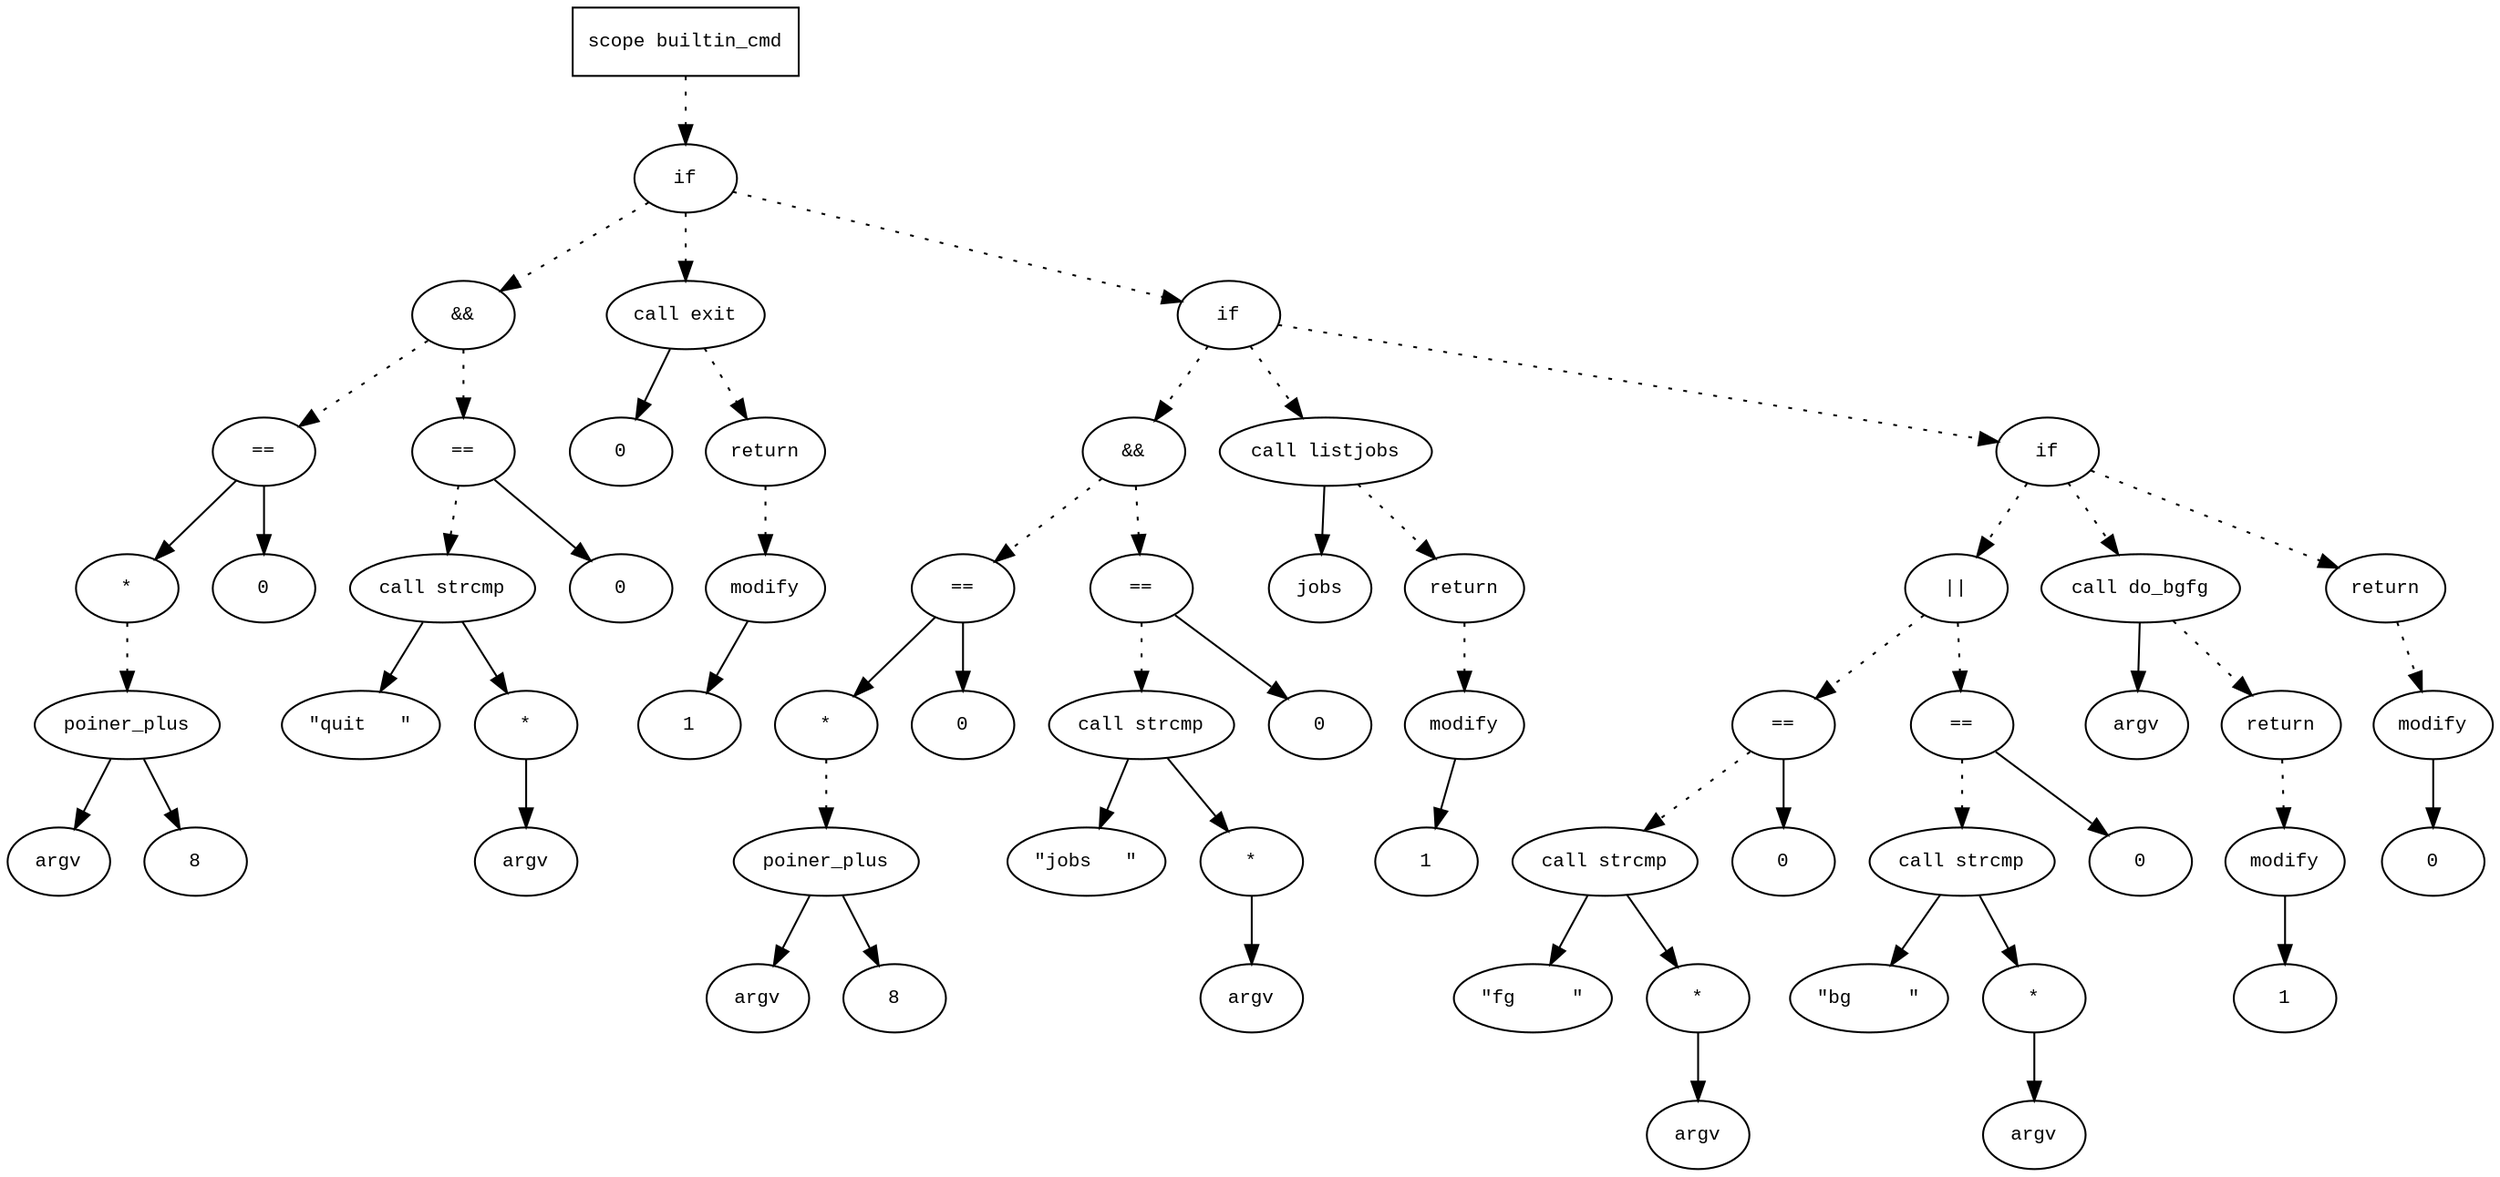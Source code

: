 digraph AST {
  graph [fontname="Times New Roman",fontsize=10];
  node  [fontname="Courier New",fontsize=10];
  edge  [fontname="Times New Roman",fontsize=10];

  node1 [label="scope builtin_cmd",shape=box];
  node2 [label="if",shape=ellipse];
  node1 -> node2 [style=dotted];
  node3 [label="&&",shape=ellipse];
  node4 [label="==",shape=ellipse];
  node5 [label="*",shape=ellipse];
  node6 [label="poiner_plus",shape=ellipse];
  node7 [label="argv",shape=ellipse];
  node6 -> node7;
  node8 [label="8",shape=ellipse];
  node6 -> node8;
  node5 -> node6 [style=dotted];
  node4 -> node5;
  node9 [label="0",shape=ellipse];
  node4 -> node9;
  node3 -> node4 [style=dotted];
  node10 [label="==",shape=ellipse];
  node11 [label="call strcmp",shape=ellipse];
  node12 [label="\"quit   \"",shape=ellipse];
  node11 -> node12;
  node13 [label="*",shape=ellipse];
  node14 [label="argv",shape=ellipse];
  node13 -> node14;
  node11 -> node13;
  node10 -> node11 [style=dotted];
  node15 [label="0",shape=ellipse];
  node10 -> node15;
  node3 -> node10 [style=dotted];
  node2 -> node3 [style=dotted];
  node16 [label="call exit",shape=ellipse];
  node17 [label="0",shape=ellipse];
  node16 -> node17;
  node2 -> node16 [style=dotted];
  node18 [label="return",shape=ellipse];
  node19 [label="modify",shape=ellipse];
  node20 [label="1",shape=ellipse];
  node19 -> node20;
  node18 -> node19 [style=dotted];
  node16 -> node18 [style=dotted];
  node21 [label="if",shape=ellipse];
  node2 -> node21 [style=dotted];
  node22 [label="&&",shape=ellipse];
  node23 [label="==",shape=ellipse];
  node24 [label="*",shape=ellipse];
  node25 [label="poiner_plus",shape=ellipse];
  node26 [label="argv",shape=ellipse];
  node25 -> node26;
  node27 [label="8",shape=ellipse];
  node25 -> node27;
  node24 -> node25 [style=dotted];
  node23 -> node24;
  node28 [label="0",shape=ellipse];
  node23 -> node28;
  node22 -> node23 [style=dotted];
  node29 [label="==",shape=ellipse];
  node30 [label="call strcmp",shape=ellipse];
  node31 [label="\"jobs   \"",shape=ellipse];
  node30 -> node31;
  node32 [label="*",shape=ellipse];
  node33 [label="argv",shape=ellipse];
  node32 -> node33;
  node30 -> node32;
  node29 -> node30 [style=dotted];
  node34 [label="0",shape=ellipse];
  node29 -> node34;
  node22 -> node29 [style=dotted];
  node21 -> node22 [style=dotted];
  node35 [label="call listjobs",shape=ellipse];
  node36 [label="jobs",shape=ellipse];
  node35 -> node36;
  node21 -> node35 [style=dotted];
  node37 [label="return",shape=ellipse];
  node38 [label="modify",shape=ellipse];
  node39 [label="1",shape=ellipse];
  node38 -> node39;
  node37 -> node38 [style=dotted];
  node35 -> node37 [style=dotted];
  node40 [label="if",shape=ellipse];
  node21 -> node40 [style=dotted];
  node41 [label="||",shape=ellipse];
  node42 [label="==",shape=ellipse];
  node43 [label="call strcmp",shape=ellipse];
  node44 [label="\"fg     \"",shape=ellipse];
  node43 -> node44;
  node45 [label="*",shape=ellipse];
  node46 [label="argv",shape=ellipse];
  node45 -> node46;
  node43 -> node45;
  node42 -> node43 [style=dotted];
  node47 [label="0",shape=ellipse];
  node42 -> node47;
  node41 -> node42 [style=dotted];
  node48 [label="==",shape=ellipse];
  node49 [label="call strcmp",shape=ellipse];
  node50 [label="\"bg     \"",shape=ellipse];
  node49 -> node50;
  node51 [label="*",shape=ellipse];
  node52 [label="argv",shape=ellipse];
  node51 -> node52;
  node49 -> node51;
  node48 -> node49 [style=dotted];
  node53 [label="0",shape=ellipse];
  node48 -> node53;
  node41 -> node48 [style=dotted];
  node40 -> node41 [style=dotted];
  node54 [label="call do_bgfg",shape=ellipse];
  node55 [label="argv",shape=ellipse];
  node54 -> node55;
  node40 -> node54 [style=dotted];
  node56 [label="return",shape=ellipse];
  node57 [label="modify",shape=ellipse];
  node58 [label="1",shape=ellipse];
  node57 -> node58;
  node56 -> node57 [style=dotted];
  node54 -> node56 [style=dotted];
  node59 [label="return",shape=ellipse];
  node60 [label="modify",shape=ellipse];
  node61 [label="0",shape=ellipse];
  node60 -> node61;
  node59 -> node60 [style=dotted];
  node40 -> node59 [style=dotted];
} 